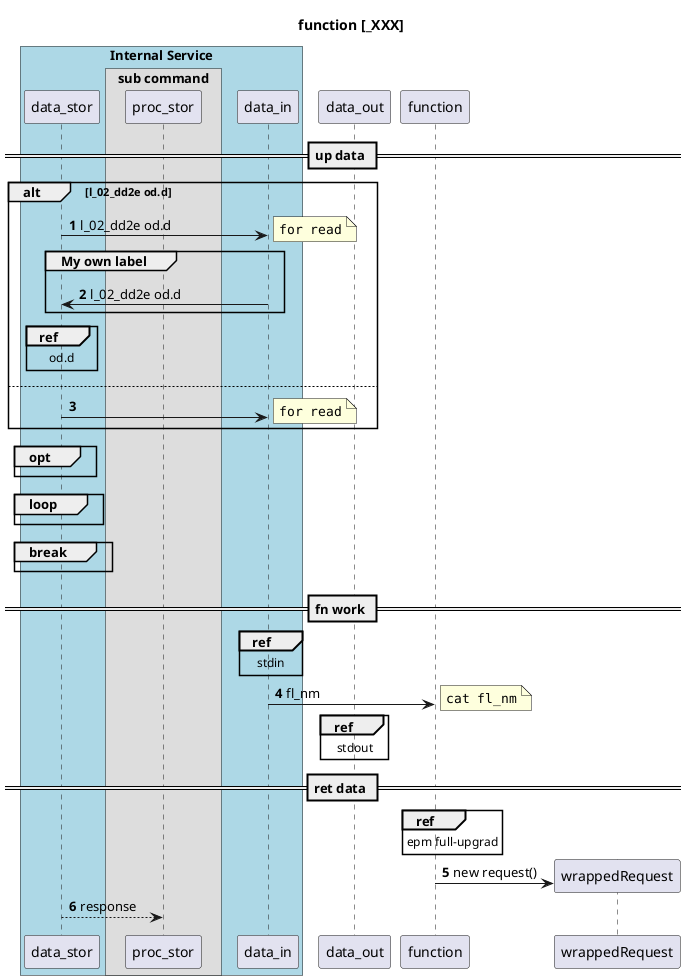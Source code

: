 @startuml
title function [_XXX]
' scale 1000*500
autonumber 
!pragma teoz true
box "Internal Service" #LightBlue
participant data_stor as d_st
box "sub command"
participant proc_stor as p_st
end box
participant data_in as d_in
end box
participant data_out as d_out
participant function as fn
== up data ==



    
alt  l_02_dd2e od.d
    d_st -> d_in : l_02_dd2e od.d
        note right
        <code>
        for read
        </code>
        end note
    group My own label
    d_in -> d_st : l_02_dd2e od.d
    end
ref over d_st
od.d
end ref
else
        d_in <- d_st
        note right
        <code>
        for read
        </code>
        end note
end

opt
end

loop
end

break
end


== fn work ==

ref over d_in
stdin
end ref
d_in -> fn : fl_nm
note right
<code>
cat fl_nm
</code>
end note
ref over d_out
stdout
end ref
== ret data ==
ref over fn
epm full-upgrad
end ref

create wrappedRequest
fn -> wrappedRequest: new request()
p_st <-- d_st: response




@enduml
